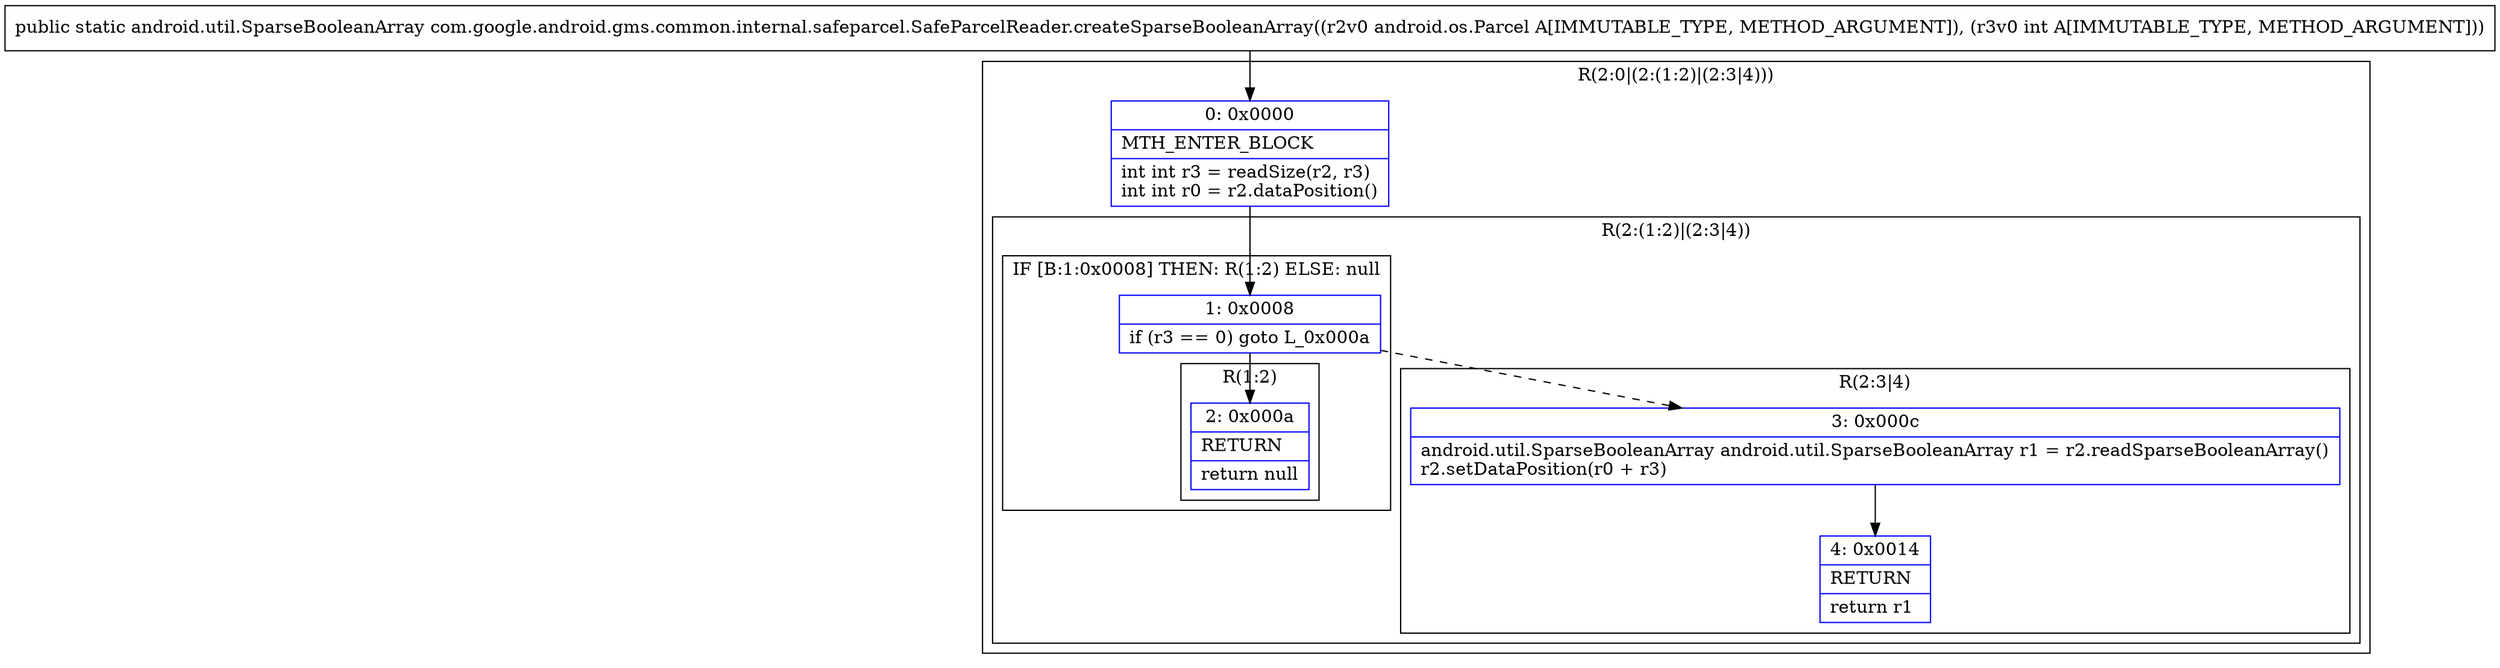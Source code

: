 digraph "CFG forcom.google.android.gms.common.internal.safeparcel.SafeParcelReader.createSparseBooleanArray(Landroid\/os\/Parcel;I)Landroid\/util\/SparseBooleanArray;" {
subgraph cluster_Region_701800693 {
label = "R(2:0|(2:(1:2)|(2:3|4)))";
node [shape=record,color=blue];
Node_0 [shape=record,label="{0\:\ 0x0000|MTH_ENTER_BLOCK\l|int int r3 = readSize(r2, r3)\lint int r0 = r2.dataPosition()\l}"];
subgraph cluster_Region_369127299 {
label = "R(2:(1:2)|(2:3|4))";
node [shape=record,color=blue];
subgraph cluster_IfRegion_2142526836 {
label = "IF [B:1:0x0008] THEN: R(1:2) ELSE: null";
node [shape=record,color=blue];
Node_1 [shape=record,label="{1\:\ 0x0008|if (r3 == 0) goto L_0x000a\l}"];
subgraph cluster_Region_1639509552 {
label = "R(1:2)";
node [shape=record,color=blue];
Node_2 [shape=record,label="{2\:\ 0x000a|RETURN\l|return null\l}"];
}
}
subgraph cluster_Region_1335887011 {
label = "R(2:3|4)";
node [shape=record,color=blue];
Node_3 [shape=record,label="{3\:\ 0x000c|android.util.SparseBooleanArray android.util.SparseBooleanArray r1 = r2.readSparseBooleanArray()\lr2.setDataPosition(r0 + r3)\l}"];
Node_4 [shape=record,label="{4\:\ 0x0014|RETURN\l|return r1\l}"];
}
}
}
MethodNode[shape=record,label="{public static android.util.SparseBooleanArray com.google.android.gms.common.internal.safeparcel.SafeParcelReader.createSparseBooleanArray((r2v0 android.os.Parcel A[IMMUTABLE_TYPE, METHOD_ARGUMENT]), (r3v0 int A[IMMUTABLE_TYPE, METHOD_ARGUMENT])) }"];
MethodNode -> Node_0;
Node_0 -> Node_1;
Node_1 -> Node_2;
Node_1 -> Node_3[style=dashed];
Node_3 -> Node_4;
}

